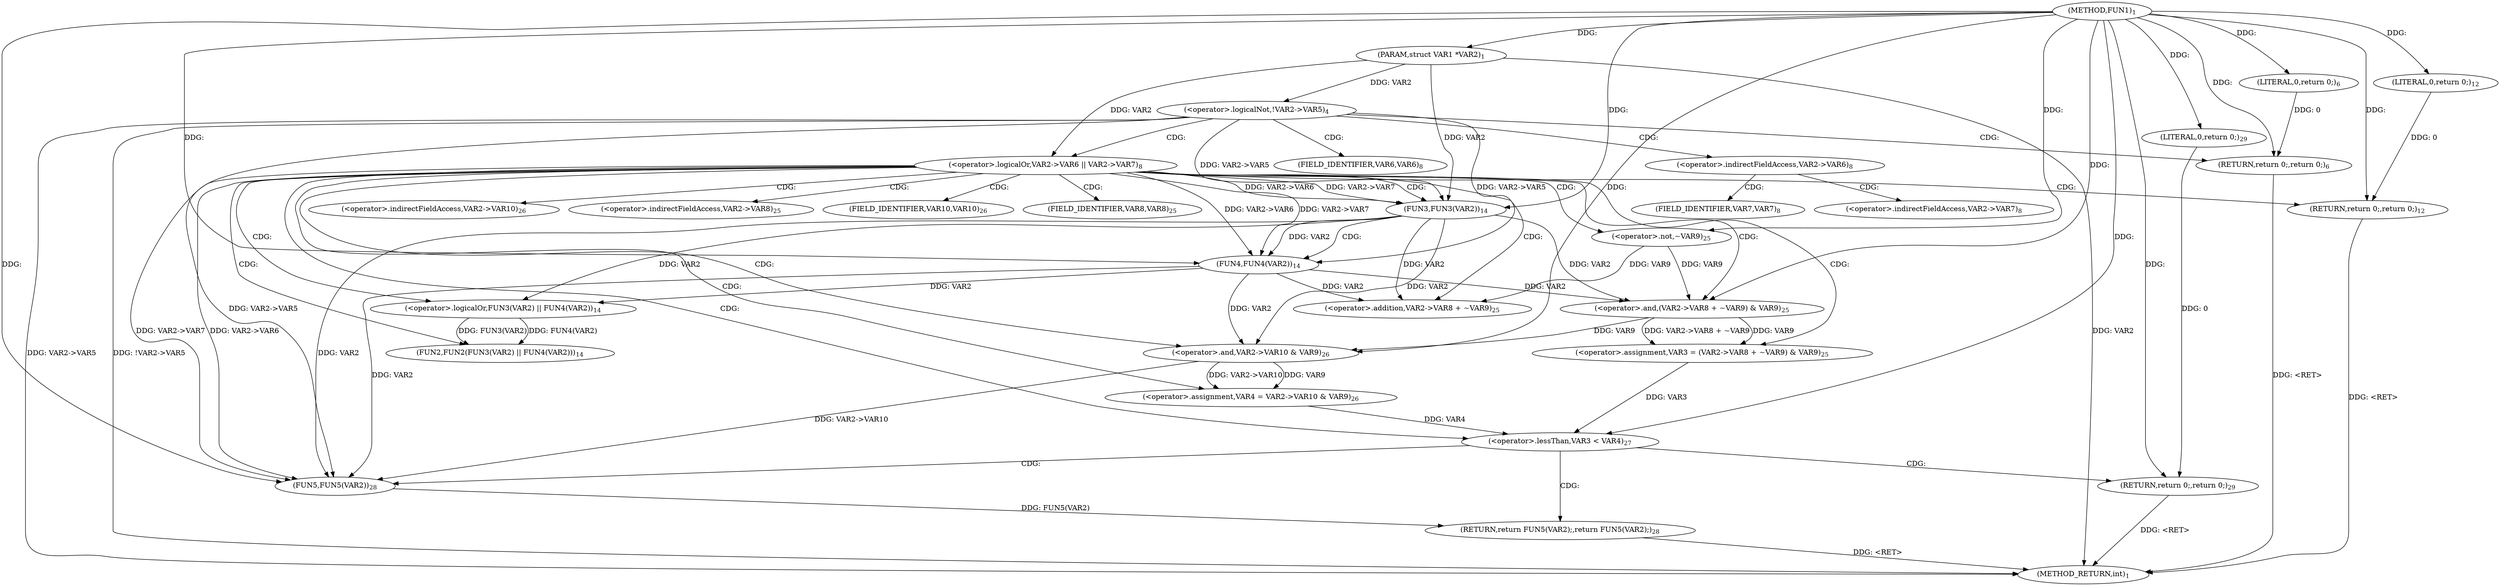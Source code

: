 digraph "FUN1" {  
"8" [label = <(METHOD,FUN1)<SUB>1</SUB>> ]
"65" [label = <(METHOD_RETURN,int)<SUB>1</SUB>> ]
"9" [label = <(PARAM,struct VAR1 *VAR2)<SUB>1</SUB>> ]
"32" [label = <(FUN2,FUN2(FUN3(VAR2) || FUN4(VAR2)))<SUB>14</SUB>> ]
"38" [label = <(&lt;operator&gt;.assignment,VAR3 = (VAR2-&gt;VAR8 + ~VAR9) &amp; VAR9)<SUB>25</SUB>> ]
"48" [label = <(&lt;operator&gt;.assignment,VAR4 = VAR2-&gt;VAR10 &amp; VAR9)<SUB>26</SUB>> ]
"63" [label = <(RETURN,return 0;,return 0;)<SUB>29</SUB>> ]
"14" [label = <(&lt;operator&gt;.logicalNot,!VAR2-&gt;VAR5)<SUB>4</SUB>> ]
"22" [label = <(&lt;operator&gt;.logicalOr,VAR2-&gt;VAR6 || VAR2-&gt;VAR7)<SUB>8</SUB>> ]
"56" [label = <(&lt;operator&gt;.lessThan,VAR3 &lt; VAR4)<SUB>27</SUB>> ]
"64" [label = <(LITERAL,0,return 0;)<SUB>29</SUB>> ]
"19" [label = <(RETURN,return 0;,return 0;)<SUB>6</SUB>> ]
"30" [label = <(RETURN,return 0;,return 0;)<SUB>12</SUB>> ]
"33" [label = <(&lt;operator&gt;.logicalOr,FUN3(VAR2) || FUN4(VAR2))<SUB>14</SUB>> ]
"40" [label = <(&lt;operator&gt;.and,(VAR2-&gt;VAR8 + ~VAR9) &amp; VAR9)<SUB>25</SUB>> ]
"50" [label = <(&lt;operator&gt;.and,VAR2-&gt;VAR10 &amp; VAR9)<SUB>26</SUB>> ]
"60" [label = <(RETURN,return FUN5(VAR2);,return FUN5(VAR2);)<SUB>28</SUB>> ]
"20" [label = <(LITERAL,0,return 0;)<SUB>6</SUB>> ]
"31" [label = <(LITERAL,0,return 0;)<SUB>12</SUB>> ]
"34" [label = <(FUN3,FUN3(VAR2))<SUB>14</SUB>> ]
"36" [label = <(FUN4,FUN4(VAR2))<SUB>14</SUB>> ]
"41" [label = <(&lt;operator&gt;.addition,VAR2-&gt;VAR8 + ~VAR9)<SUB>25</SUB>> ]
"61" [label = <(FUN5,FUN5(VAR2))<SUB>28</SUB>> ]
"45" [label = <(&lt;operator&gt;.not,~VAR9)<SUB>25</SUB>> ]
"23" [label = <(&lt;operator&gt;.indirectFieldAccess,VAR2-&gt;VAR6)<SUB>8</SUB>> ]
"26" [label = <(&lt;operator&gt;.indirectFieldAccess,VAR2-&gt;VAR7)<SUB>8</SUB>> ]
"51" [label = <(&lt;operator&gt;.indirectFieldAccess,VAR2-&gt;VAR10)<SUB>26</SUB>> ]
"25" [label = <(FIELD_IDENTIFIER,VAR6,VAR6)<SUB>8</SUB>> ]
"28" [label = <(FIELD_IDENTIFIER,VAR7,VAR7)<SUB>8</SUB>> ]
"42" [label = <(&lt;operator&gt;.indirectFieldAccess,VAR2-&gt;VAR8)<SUB>25</SUB>> ]
"53" [label = <(FIELD_IDENTIFIER,VAR10,VAR10)<SUB>26</SUB>> ]
"44" [label = <(FIELD_IDENTIFIER,VAR8,VAR8)<SUB>25</SUB>> ]
  "60" -> "65"  [ label = "DDG: &lt;RET&gt;"] 
  "30" -> "65"  [ label = "DDG: &lt;RET&gt;"] 
  "19" -> "65"  [ label = "DDG: &lt;RET&gt;"] 
  "63" -> "65"  [ label = "DDG: &lt;RET&gt;"] 
  "9" -> "65"  [ label = "DDG: VAR2"] 
  "14" -> "65"  [ label = "DDG: VAR2-&gt;VAR5"] 
  "14" -> "65"  [ label = "DDG: !VAR2-&gt;VAR5"] 
  "8" -> "9"  [ label = "DDG: "] 
  "40" -> "38"  [ label = "DDG: VAR2-&gt;VAR8 + ~VAR9"] 
  "40" -> "38"  [ label = "DDG: VAR9"] 
  "50" -> "48"  [ label = "DDG: VAR2-&gt;VAR10"] 
  "50" -> "48"  [ label = "DDG: VAR9"] 
  "64" -> "63"  [ label = "DDG: 0"] 
  "8" -> "63"  [ label = "DDG: "] 
  "33" -> "32"  [ label = "DDG: FUN3(VAR2)"] 
  "33" -> "32"  [ label = "DDG: FUN4(VAR2)"] 
  "8" -> "64"  [ label = "DDG: "] 
  "9" -> "14"  [ label = "DDG: VAR2"] 
  "20" -> "19"  [ label = "DDG: 0"] 
  "8" -> "19"  [ label = "DDG: "] 
  "9" -> "22"  [ label = "DDG: VAR2"] 
  "31" -> "30"  [ label = "DDG: 0"] 
  "8" -> "30"  [ label = "DDG: "] 
  "34" -> "33"  [ label = "DDG: VAR2"] 
  "36" -> "33"  [ label = "DDG: VAR2"] 
  "34" -> "40"  [ label = "DDG: VAR2"] 
  "36" -> "40"  [ label = "DDG: VAR2"] 
  "45" -> "40"  [ label = "DDG: VAR9"] 
  "8" -> "40"  [ label = "DDG: "] 
  "34" -> "50"  [ label = "DDG: VAR2"] 
  "36" -> "50"  [ label = "DDG: VAR2"] 
  "40" -> "50"  [ label = "DDG: VAR9"] 
  "8" -> "50"  [ label = "DDG: "] 
  "38" -> "56"  [ label = "DDG: VAR3"] 
  "8" -> "56"  [ label = "DDG: "] 
  "48" -> "56"  [ label = "DDG: VAR4"] 
  "61" -> "60"  [ label = "DDG: FUN5(VAR2)"] 
  "8" -> "20"  [ label = "DDG: "] 
  "8" -> "31"  [ label = "DDG: "] 
  "9" -> "34"  [ label = "DDG: VAR2"] 
  "14" -> "34"  [ label = "DDG: VAR2-&gt;VAR5"] 
  "22" -> "34"  [ label = "DDG: VAR2-&gt;VAR6"] 
  "22" -> "34"  [ label = "DDG: VAR2-&gt;VAR7"] 
  "8" -> "34"  [ label = "DDG: "] 
  "14" -> "36"  [ label = "DDG: VAR2-&gt;VAR5"] 
  "22" -> "36"  [ label = "DDG: VAR2-&gt;VAR6"] 
  "22" -> "36"  [ label = "DDG: VAR2-&gt;VAR7"] 
  "34" -> "36"  [ label = "DDG: VAR2"] 
  "8" -> "36"  [ label = "DDG: "] 
  "34" -> "41"  [ label = "DDG: VAR2"] 
  "36" -> "41"  [ label = "DDG: VAR2"] 
  "45" -> "41"  [ label = "DDG: VAR9"] 
  "8" -> "45"  [ label = "DDG: "] 
  "14" -> "61"  [ label = "DDG: VAR2-&gt;VAR5"] 
  "22" -> "61"  [ label = "DDG: VAR2-&gt;VAR6"] 
  "22" -> "61"  [ label = "DDG: VAR2-&gt;VAR7"] 
  "34" -> "61"  [ label = "DDG: VAR2"] 
  "36" -> "61"  [ label = "DDG: VAR2"] 
  "50" -> "61"  [ label = "DDG: VAR2-&gt;VAR10"] 
  "8" -> "61"  [ label = "DDG: "] 
  "14" -> "23"  [ label = "CDG: "] 
  "14" -> "19"  [ label = "CDG: "] 
  "14" -> "25"  [ label = "CDG: "] 
  "14" -> "22"  [ label = "CDG: "] 
  "22" -> "30"  [ label = "CDG: "] 
  "22" -> "34"  [ label = "CDG: "] 
  "22" -> "48"  [ label = "CDG: "] 
  "22" -> "32"  [ label = "CDG: "] 
  "22" -> "33"  [ label = "CDG: "] 
  "22" -> "42"  [ label = "CDG: "] 
  "22" -> "51"  [ label = "CDG: "] 
  "22" -> "53"  [ label = "CDG: "] 
  "22" -> "38"  [ label = "CDG: "] 
  "22" -> "56"  [ label = "CDG: "] 
  "22" -> "41"  [ label = "CDG: "] 
  "22" -> "45"  [ label = "CDG: "] 
  "22" -> "40"  [ label = "CDG: "] 
  "22" -> "50"  [ label = "CDG: "] 
  "22" -> "44"  [ label = "CDG: "] 
  "56" -> "60"  [ label = "CDG: "] 
  "56" -> "61"  [ label = "CDG: "] 
  "56" -> "63"  [ label = "CDG: "] 
  "23" -> "26"  [ label = "CDG: "] 
  "23" -> "28"  [ label = "CDG: "] 
  "34" -> "36"  [ label = "CDG: "] 
}
